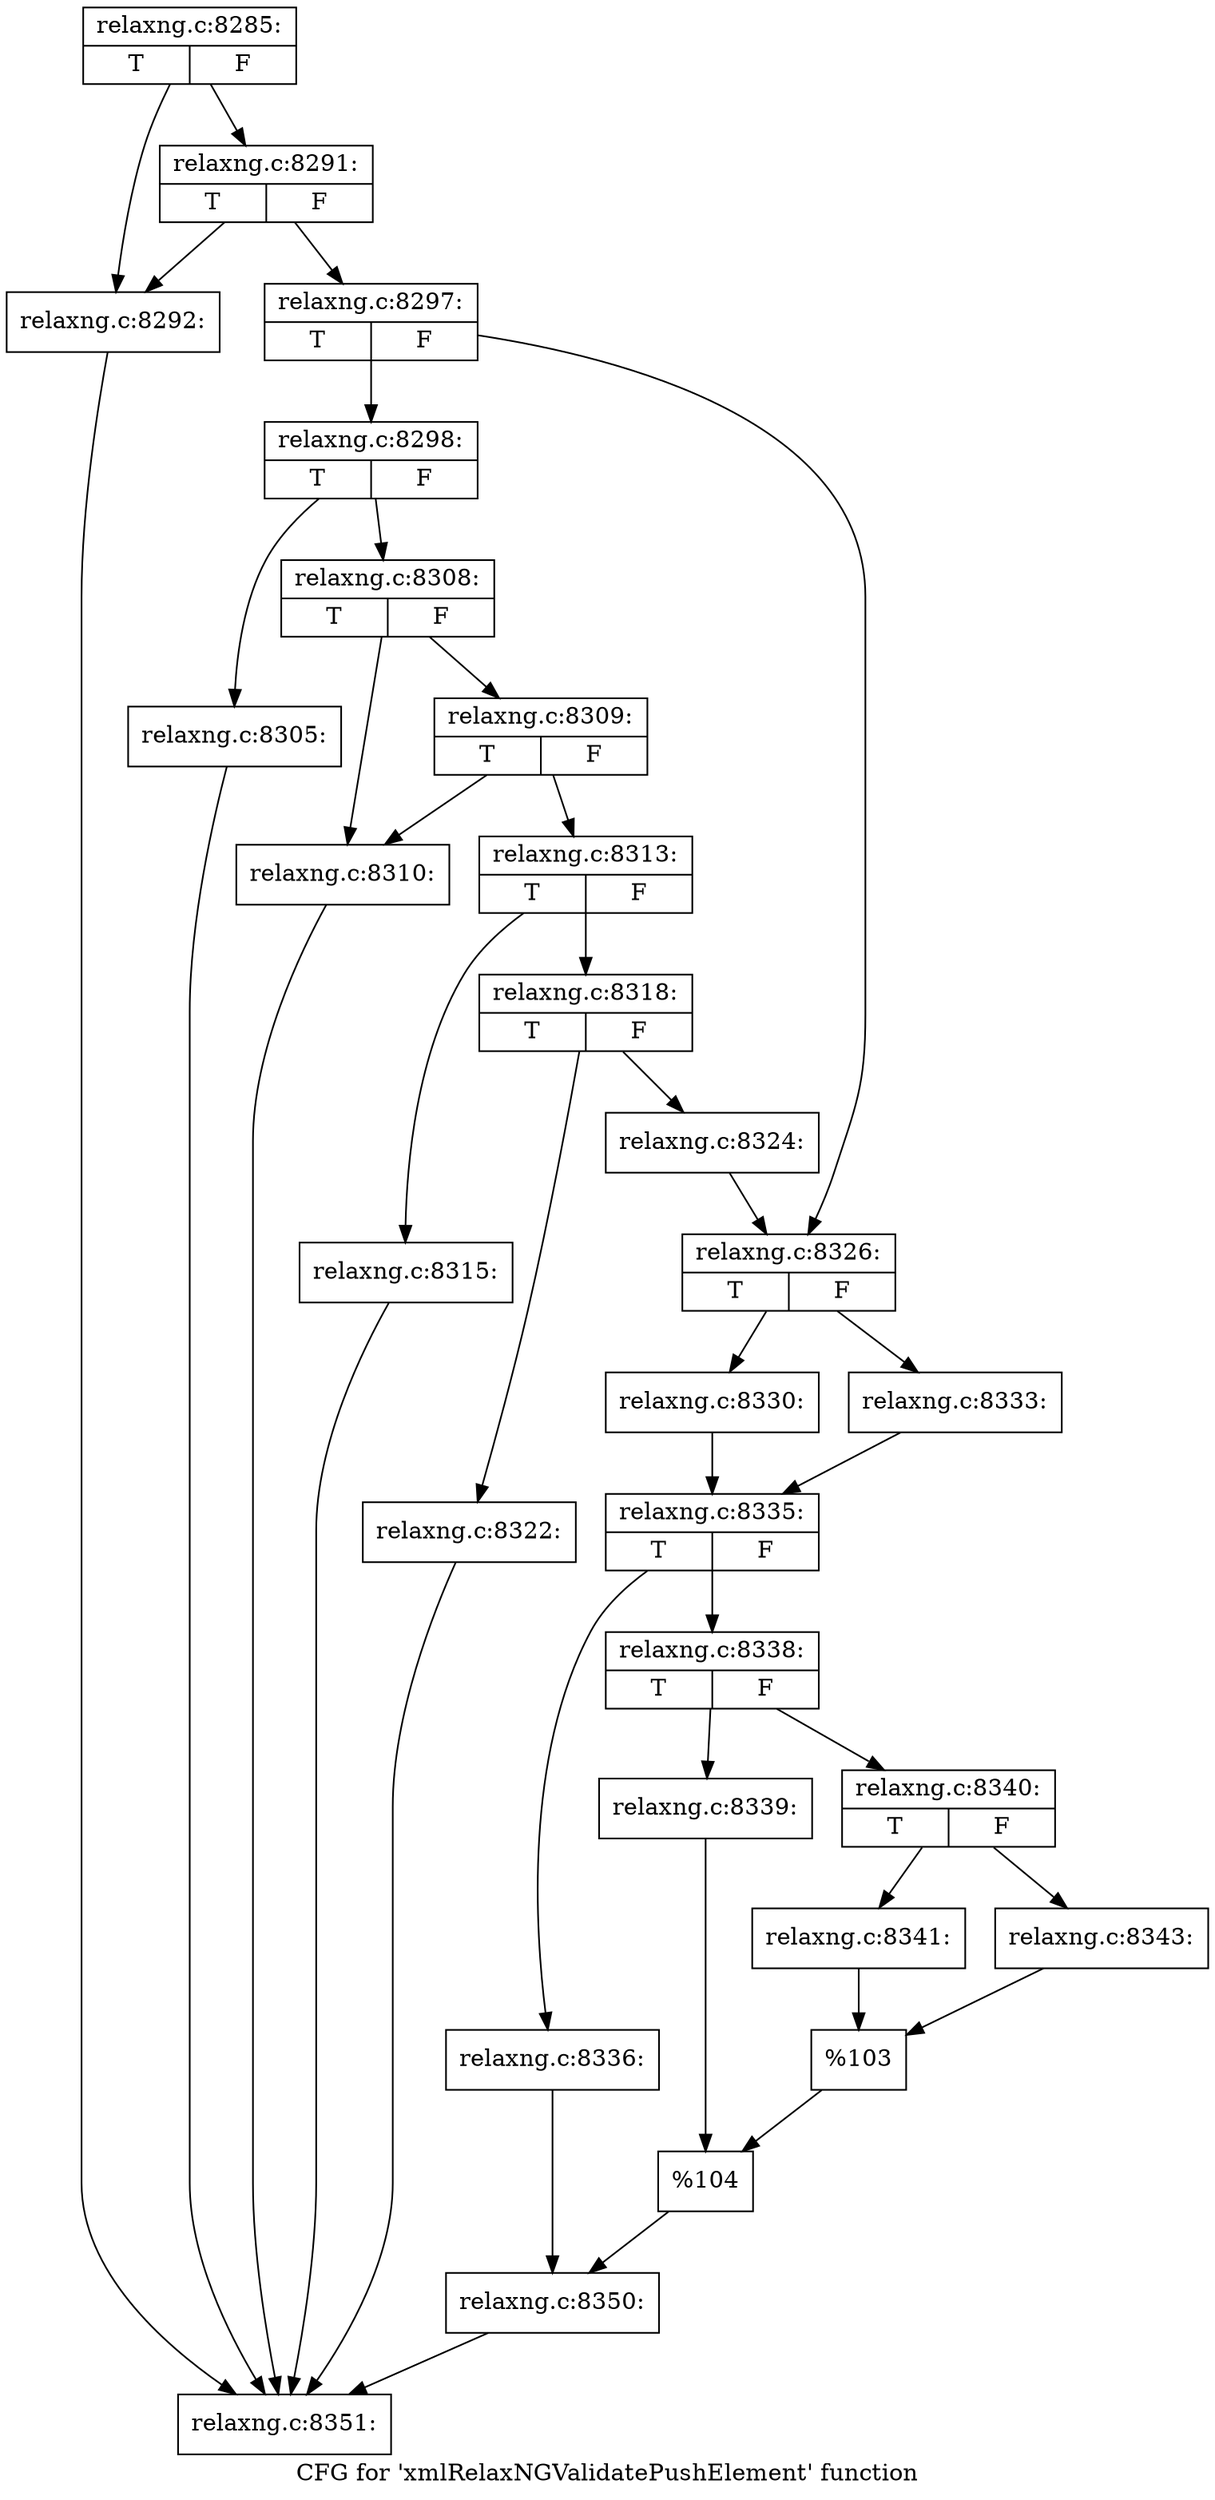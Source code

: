 digraph "CFG for 'xmlRelaxNGValidatePushElement' function" {
	label="CFG for 'xmlRelaxNGValidatePushElement' function";

	Node0x36fed30 [shape=record,label="{relaxng.c:8285:|{<s0>T|<s1>F}}"];
	Node0x36fed30 -> Node0x3a47080;
	Node0x36fed30 -> Node0x3a47120;
	Node0x3a47120 [shape=record,label="{relaxng.c:8291:|{<s0>T|<s1>F}}"];
	Node0x3a47120 -> Node0x3a47080;
	Node0x3a47120 -> Node0x3a470d0;
	Node0x3a47080 [shape=record,label="{relaxng.c:8292:}"];
	Node0x3a47080 -> Node0x38d8bf0;
	Node0x3a470d0 [shape=record,label="{relaxng.c:8297:|{<s0>T|<s1>F}}"];
	Node0x3a470d0 -> Node0x3a47870;
	Node0x3a470d0 -> Node0x3a478c0;
	Node0x3a47870 [shape=record,label="{relaxng.c:8298:|{<s0>T|<s1>F}}"];
	Node0x3a47870 -> Node0x3a48c20;
	Node0x3a47870 -> Node0x3a48c70;
	Node0x3a48c20 [shape=record,label="{relaxng.c:8305:}"];
	Node0x3a48c20 -> Node0x38d8bf0;
	Node0x3a48c70 [shape=record,label="{relaxng.c:8308:|{<s0>T|<s1>F}}"];
	Node0x3a48c70 -> Node0x3a498c0;
	Node0x3a48c70 -> Node0x3a49f00;
	Node0x3a49f00 [shape=record,label="{relaxng.c:8309:|{<s0>T|<s1>F}}"];
	Node0x3a49f00 -> Node0x3a498c0;
	Node0x3a49f00 -> Node0x3a49bf0;
	Node0x3a498c0 [shape=record,label="{relaxng.c:8310:}"];
	Node0x3a498c0 -> Node0x38d8bf0;
	Node0x3a49bf0 [shape=record,label="{relaxng.c:8313:|{<s0>T|<s1>F}}"];
	Node0x3a49bf0 -> Node0x3a4aad0;
	Node0x3a49bf0 -> Node0x3a4ab20;
	Node0x3a4aad0 [shape=record,label="{relaxng.c:8315:}"];
	Node0x3a4aad0 -> Node0x38d8bf0;
	Node0x3a4ab20 [shape=record,label="{relaxng.c:8318:|{<s0>T|<s1>F}}"];
	Node0x3a4ab20 -> Node0x3a4b9e0;
	Node0x3a4ab20 -> Node0x3a4c0d0;
	Node0x3a4b9e0 [shape=record,label="{relaxng.c:8322:}"];
	Node0x3a4b9e0 -> Node0x38d8bf0;
	Node0x3a4c0d0 [shape=record,label="{relaxng.c:8324:}"];
	Node0x3a4c0d0 -> Node0x3a478c0;
	Node0x3a478c0 [shape=record,label="{relaxng.c:8326:|{<s0>T|<s1>F}}"];
	Node0x3a478c0 -> Node0x3a4c700;
	Node0x3a478c0 -> Node0x3a4cd90;
	Node0x3a4c700 [shape=record,label="{relaxng.c:8330:}"];
	Node0x3a4c700 -> Node0x3a4cd40;
	Node0x3a4cd90 [shape=record,label="{relaxng.c:8333:}"];
	Node0x3a4cd90 -> Node0x3a4cd40;
	Node0x3a4cd40 [shape=record,label="{relaxng.c:8335:|{<s0>T|<s1>F}}"];
	Node0x3a4cd40 -> Node0x3a4d630;
	Node0x3a4cd40 -> Node0x3a4e8d0;
	Node0x3a4d630 [shape=record,label="{relaxng.c:8336:}"];
	Node0x3a4d630 -> Node0x3a4e880;
	Node0x3a4e8d0 [shape=record,label="{relaxng.c:8338:|{<s0>T|<s1>F}}"];
	Node0x3a4e8d0 -> Node0x3a4ee00;
	Node0x3a4e8d0 -> Node0x3a4eea0;
	Node0x3a4ee00 [shape=record,label="{relaxng.c:8339:}"];
	Node0x3a4ee00 -> Node0x3a4ee50;
	Node0x3a4eea0 [shape=record,label="{relaxng.c:8340:|{<s0>T|<s1>F}}"];
	Node0x3a4eea0 -> Node0x3a4f3f0;
	Node0x3a4eea0 -> Node0x3a4f490;
	Node0x3a4f3f0 [shape=record,label="{relaxng.c:8341:}"];
	Node0x3a4f3f0 -> Node0x3a4f440;
	Node0x3a4f490 [shape=record,label="{relaxng.c:8343:}"];
	Node0x3a4f490 -> Node0x3a4f440;
	Node0x3a4f440 [shape=record,label="{%103}"];
	Node0x3a4f440 -> Node0x3a4ee50;
	Node0x3a4ee50 [shape=record,label="{%104}"];
	Node0x3a4ee50 -> Node0x3a4e880;
	Node0x3a4e880 [shape=record,label="{relaxng.c:8350:}"];
	Node0x3a4e880 -> Node0x38d8bf0;
	Node0x38d8bf0 [shape=record,label="{relaxng.c:8351:}"];
}
